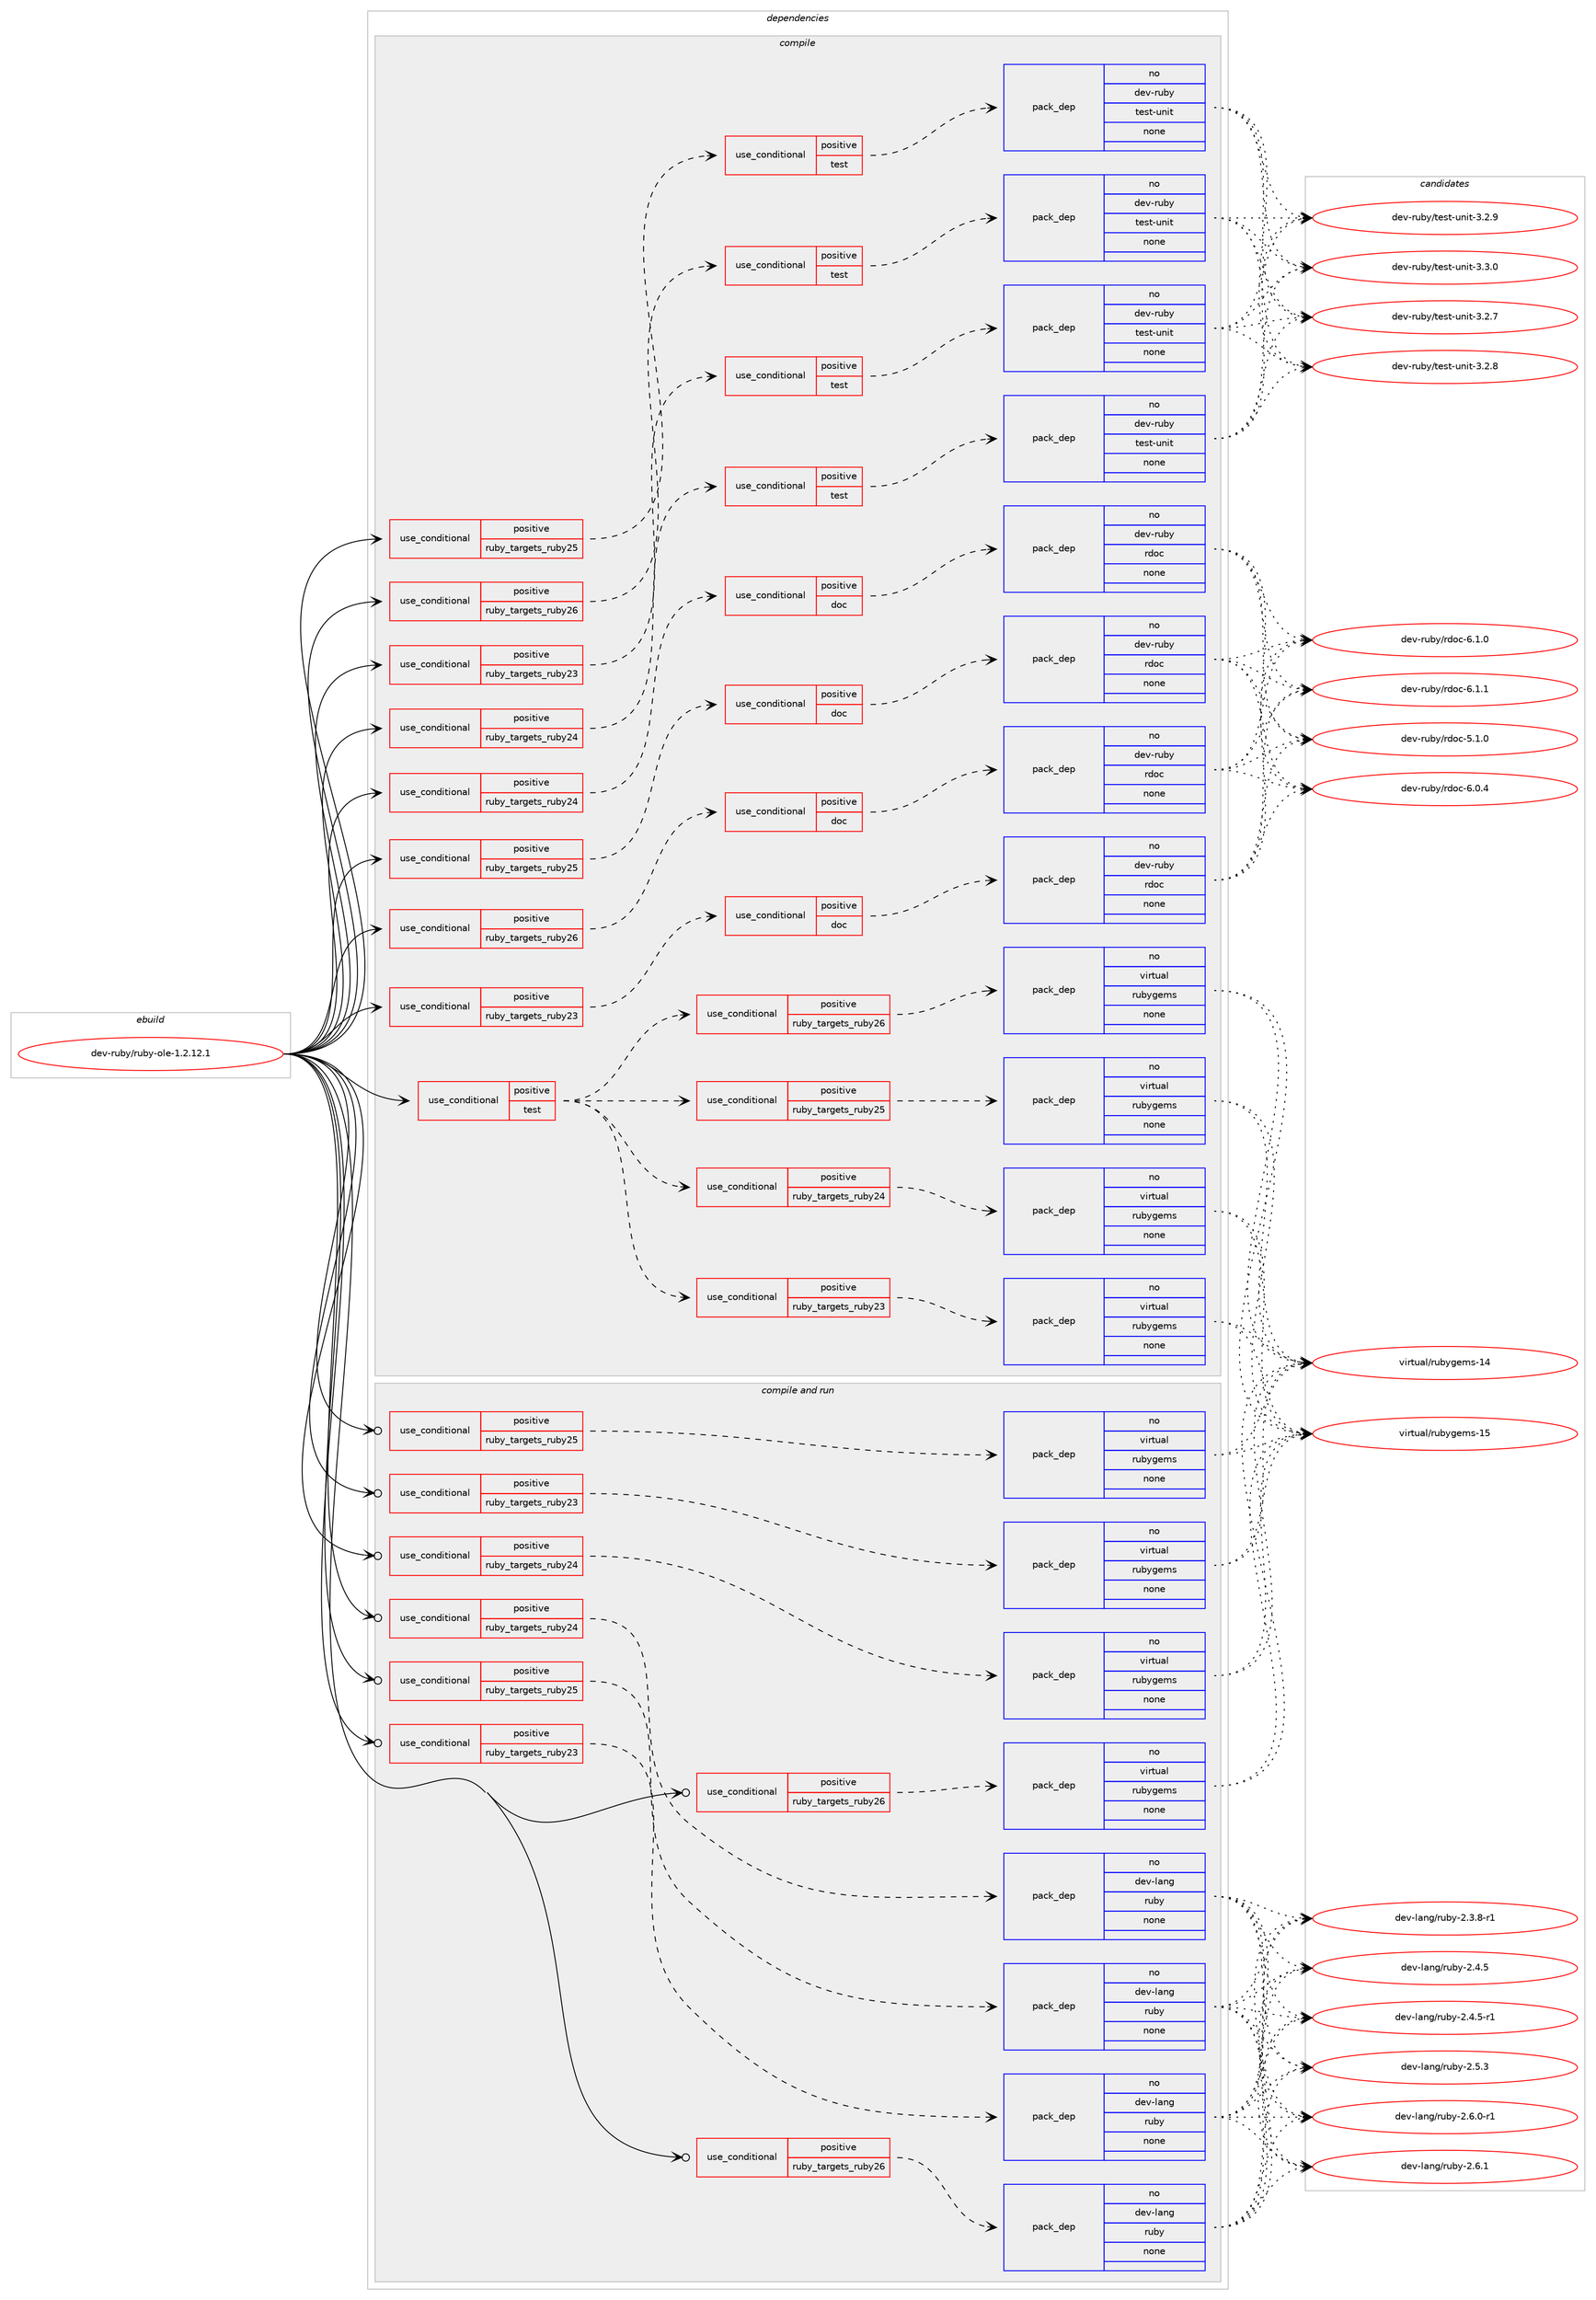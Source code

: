 digraph prolog {

# *************
# Graph options
# *************

newrank=true;
concentrate=true;
compound=true;
graph [rankdir=LR,fontname=Helvetica,fontsize=10,ranksep=1.5];#, ranksep=2.5, nodesep=0.2];
edge  [arrowhead=vee];
node  [fontname=Helvetica,fontsize=10];

# **********
# The ebuild
# **********

subgraph cluster_leftcol {
color=gray;
rank=same;
label=<<i>ebuild</i>>;
id [label="dev-ruby/ruby-ole-1.2.12.1", color=red, width=4, href="../dev-ruby/ruby-ole-1.2.12.1.svg"];
}

# ****************
# The dependencies
# ****************

subgraph cluster_midcol {
color=gray;
label=<<i>dependencies</i>>;
subgraph cluster_compile {
fillcolor="#eeeeee";
style=filled;
label=<<i>compile</i>>;
subgraph cond415806 {
dependency1524631 [label=<<TABLE BORDER="0" CELLBORDER="1" CELLSPACING="0" CELLPADDING="4"><TR><TD ROWSPAN="3" CELLPADDING="10">use_conditional</TD></TR><TR><TD>positive</TD></TR><TR><TD>ruby_targets_ruby23</TD></TR></TABLE>>, shape=none, color=red];
subgraph cond415807 {
dependency1524632 [label=<<TABLE BORDER="0" CELLBORDER="1" CELLSPACING="0" CELLPADDING="4"><TR><TD ROWSPAN="3" CELLPADDING="10">use_conditional</TD></TR><TR><TD>positive</TD></TR><TR><TD>doc</TD></TR></TABLE>>, shape=none, color=red];
subgraph pack1085319 {
dependency1524633 [label=<<TABLE BORDER="0" CELLBORDER="1" CELLSPACING="0" CELLPADDING="4" WIDTH="220"><TR><TD ROWSPAN="6" CELLPADDING="30">pack_dep</TD></TR><TR><TD WIDTH="110">no</TD></TR><TR><TD>dev-ruby</TD></TR><TR><TD>rdoc</TD></TR><TR><TD>none</TD></TR><TR><TD></TD></TR></TABLE>>, shape=none, color=blue];
}
dependency1524632:e -> dependency1524633:w [weight=20,style="dashed",arrowhead="vee"];
}
dependency1524631:e -> dependency1524632:w [weight=20,style="dashed",arrowhead="vee"];
}
id:e -> dependency1524631:w [weight=20,style="solid",arrowhead="vee"];
subgraph cond415808 {
dependency1524634 [label=<<TABLE BORDER="0" CELLBORDER="1" CELLSPACING="0" CELLPADDING="4"><TR><TD ROWSPAN="3" CELLPADDING="10">use_conditional</TD></TR><TR><TD>positive</TD></TR><TR><TD>ruby_targets_ruby23</TD></TR></TABLE>>, shape=none, color=red];
subgraph cond415809 {
dependency1524635 [label=<<TABLE BORDER="0" CELLBORDER="1" CELLSPACING="0" CELLPADDING="4"><TR><TD ROWSPAN="3" CELLPADDING="10">use_conditional</TD></TR><TR><TD>positive</TD></TR><TR><TD>test</TD></TR></TABLE>>, shape=none, color=red];
subgraph pack1085320 {
dependency1524636 [label=<<TABLE BORDER="0" CELLBORDER="1" CELLSPACING="0" CELLPADDING="4" WIDTH="220"><TR><TD ROWSPAN="6" CELLPADDING="30">pack_dep</TD></TR><TR><TD WIDTH="110">no</TD></TR><TR><TD>dev-ruby</TD></TR><TR><TD>test-unit</TD></TR><TR><TD>none</TD></TR><TR><TD></TD></TR></TABLE>>, shape=none, color=blue];
}
dependency1524635:e -> dependency1524636:w [weight=20,style="dashed",arrowhead="vee"];
}
dependency1524634:e -> dependency1524635:w [weight=20,style="dashed",arrowhead="vee"];
}
id:e -> dependency1524634:w [weight=20,style="solid",arrowhead="vee"];
subgraph cond415810 {
dependency1524637 [label=<<TABLE BORDER="0" CELLBORDER="1" CELLSPACING="0" CELLPADDING="4"><TR><TD ROWSPAN="3" CELLPADDING="10">use_conditional</TD></TR><TR><TD>positive</TD></TR><TR><TD>ruby_targets_ruby24</TD></TR></TABLE>>, shape=none, color=red];
subgraph cond415811 {
dependency1524638 [label=<<TABLE BORDER="0" CELLBORDER="1" CELLSPACING="0" CELLPADDING="4"><TR><TD ROWSPAN="3" CELLPADDING="10">use_conditional</TD></TR><TR><TD>positive</TD></TR><TR><TD>doc</TD></TR></TABLE>>, shape=none, color=red];
subgraph pack1085321 {
dependency1524639 [label=<<TABLE BORDER="0" CELLBORDER="1" CELLSPACING="0" CELLPADDING="4" WIDTH="220"><TR><TD ROWSPAN="6" CELLPADDING="30">pack_dep</TD></TR><TR><TD WIDTH="110">no</TD></TR><TR><TD>dev-ruby</TD></TR><TR><TD>rdoc</TD></TR><TR><TD>none</TD></TR><TR><TD></TD></TR></TABLE>>, shape=none, color=blue];
}
dependency1524638:e -> dependency1524639:w [weight=20,style="dashed",arrowhead="vee"];
}
dependency1524637:e -> dependency1524638:w [weight=20,style="dashed",arrowhead="vee"];
}
id:e -> dependency1524637:w [weight=20,style="solid",arrowhead="vee"];
subgraph cond415812 {
dependency1524640 [label=<<TABLE BORDER="0" CELLBORDER="1" CELLSPACING="0" CELLPADDING="4"><TR><TD ROWSPAN="3" CELLPADDING="10">use_conditional</TD></TR><TR><TD>positive</TD></TR><TR><TD>ruby_targets_ruby24</TD></TR></TABLE>>, shape=none, color=red];
subgraph cond415813 {
dependency1524641 [label=<<TABLE BORDER="0" CELLBORDER="1" CELLSPACING="0" CELLPADDING="4"><TR><TD ROWSPAN="3" CELLPADDING="10">use_conditional</TD></TR><TR><TD>positive</TD></TR><TR><TD>test</TD></TR></TABLE>>, shape=none, color=red];
subgraph pack1085322 {
dependency1524642 [label=<<TABLE BORDER="0" CELLBORDER="1" CELLSPACING="0" CELLPADDING="4" WIDTH="220"><TR><TD ROWSPAN="6" CELLPADDING="30">pack_dep</TD></TR><TR><TD WIDTH="110">no</TD></TR><TR><TD>dev-ruby</TD></TR><TR><TD>test-unit</TD></TR><TR><TD>none</TD></TR><TR><TD></TD></TR></TABLE>>, shape=none, color=blue];
}
dependency1524641:e -> dependency1524642:w [weight=20,style="dashed",arrowhead="vee"];
}
dependency1524640:e -> dependency1524641:w [weight=20,style="dashed",arrowhead="vee"];
}
id:e -> dependency1524640:w [weight=20,style="solid",arrowhead="vee"];
subgraph cond415814 {
dependency1524643 [label=<<TABLE BORDER="0" CELLBORDER="1" CELLSPACING="0" CELLPADDING="4"><TR><TD ROWSPAN="3" CELLPADDING="10">use_conditional</TD></TR><TR><TD>positive</TD></TR><TR><TD>ruby_targets_ruby25</TD></TR></TABLE>>, shape=none, color=red];
subgraph cond415815 {
dependency1524644 [label=<<TABLE BORDER="0" CELLBORDER="1" CELLSPACING="0" CELLPADDING="4"><TR><TD ROWSPAN="3" CELLPADDING="10">use_conditional</TD></TR><TR><TD>positive</TD></TR><TR><TD>doc</TD></TR></TABLE>>, shape=none, color=red];
subgraph pack1085323 {
dependency1524645 [label=<<TABLE BORDER="0" CELLBORDER="1" CELLSPACING="0" CELLPADDING="4" WIDTH="220"><TR><TD ROWSPAN="6" CELLPADDING="30">pack_dep</TD></TR><TR><TD WIDTH="110">no</TD></TR><TR><TD>dev-ruby</TD></TR><TR><TD>rdoc</TD></TR><TR><TD>none</TD></TR><TR><TD></TD></TR></TABLE>>, shape=none, color=blue];
}
dependency1524644:e -> dependency1524645:w [weight=20,style="dashed",arrowhead="vee"];
}
dependency1524643:e -> dependency1524644:w [weight=20,style="dashed",arrowhead="vee"];
}
id:e -> dependency1524643:w [weight=20,style="solid",arrowhead="vee"];
subgraph cond415816 {
dependency1524646 [label=<<TABLE BORDER="0" CELLBORDER="1" CELLSPACING="0" CELLPADDING="4"><TR><TD ROWSPAN="3" CELLPADDING="10">use_conditional</TD></TR><TR><TD>positive</TD></TR><TR><TD>ruby_targets_ruby25</TD></TR></TABLE>>, shape=none, color=red];
subgraph cond415817 {
dependency1524647 [label=<<TABLE BORDER="0" CELLBORDER="1" CELLSPACING="0" CELLPADDING="4"><TR><TD ROWSPAN="3" CELLPADDING="10">use_conditional</TD></TR><TR><TD>positive</TD></TR><TR><TD>test</TD></TR></TABLE>>, shape=none, color=red];
subgraph pack1085324 {
dependency1524648 [label=<<TABLE BORDER="0" CELLBORDER="1" CELLSPACING="0" CELLPADDING="4" WIDTH="220"><TR><TD ROWSPAN="6" CELLPADDING="30">pack_dep</TD></TR><TR><TD WIDTH="110">no</TD></TR><TR><TD>dev-ruby</TD></TR><TR><TD>test-unit</TD></TR><TR><TD>none</TD></TR><TR><TD></TD></TR></TABLE>>, shape=none, color=blue];
}
dependency1524647:e -> dependency1524648:w [weight=20,style="dashed",arrowhead="vee"];
}
dependency1524646:e -> dependency1524647:w [weight=20,style="dashed",arrowhead="vee"];
}
id:e -> dependency1524646:w [weight=20,style="solid",arrowhead="vee"];
subgraph cond415818 {
dependency1524649 [label=<<TABLE BORDER="0" CELLBORDER="1" CELLSPACING="0" CELLPADDING="4"><TR><TD ROWSPAN="3" CELLPADDING="10">use_conditional</TD></TR><TR><TD>positive</TD></TR><TR><TD>ruby_targets_ruby26</TD></TR></TABLE>>, shape=none, color=red];
subgraph cond415819 {
dependency1524650 [label=<<TABLE BORDER="0" CELLBORDER="1" CELLSPACING="0" CELLPADDING="4"><TR><TD ROWSPAN="3" CELLPADDING="10">use_conditional</TD></TR><TR><TD>positive</TD></TR><TR><TD>doc</TD></TR></TABLE>>, shape=none, color=red];
subgraph pack1085325 {
dependency1524651 [label=<<TABLE BORDER="0" CELLBORDER="1" CELLSPACING="0" CELLPADDING="4" WIDTH="220"><TR><TD ROWSPAN="6" CELLPADDING="30">pack_dep</TD></TR><TR><TD WIDTH="110">no</TD></TR><TR><TD>dev-ruby</TD></TR><TR><TD>rdoc</TD></TR><TR><TD>none</TD></TR><TR><TD></TD></TR></TABLE>>, shape=none, color=blue];
}
dependency1524650:e -> dependency1524651:w [weight=20,style="dashed",arrowhead="vee"];
}
dependency1524649:e -> dependency1524650:w [weight=20,style="dashed",arrowhead="vee"];
}
id:e -> dependency1524649:w [weight=20,style="solid",arrowhead="vee"];
subgraph cond415820 {
dependency1524652 [label=<<TABLE BORDER="0" CELLBORDER="1" CELLSPACING="0" CELLPADDING="4"><TR><TD ROWSPAN="3" CELLPADDING="10">use_conditional</TD></TR><TR><TD>positive</TD></TR><TR><TD>ruby_targets_ruby26</TD></TR></TABLE>>, shape=none, color=red];
subgraph cond415821 {
dependency1524653 [label=<<TABLE BORDER="0" CELLBORDER="1" CELLSPACING="0" CELLPADDING="4"><TR><TD ROWSPAN="3" CELLPADDING="10">use_conditional</TD></TR><TR><TD>positive</TD></TR><TR><TD>test</TD></TR></TABLE>>, shape=none, color=red];
subgraph pack1085326 {
dependency1524654 [label=<<TABLE BORDER="0" CELLBORDER="1" CELLSPACING="0" CELLPADDING="4" WIDTH="220"><TR><TD ROWSPAN="6" CELLPADDING="30">pack_dep</TD></TR><TR><TD WIDTH="110">no</TD></TR><TR><TD>dev-ruby</TD></TR><TR><TD>test-unit</TD></TR><TR><TD>none</TD></TR><TR><TD></TD></TR></TABLE>>, shape=none, color=blue];
}
dependency1524653:e -> dependency1524654:w [weight=20,style="dashed",arrowhead="vee"];
}
dependency1524652:e -> dependency1524653:w [weight=20,style="dashed",arrowhead="vee"];
}
id:e -> dependency1524652:w [weight=20,style="solid",arrowhead="vee"];
subgraph cond415822 {
dependency1524655 [label=<<TABLE BORDER="0" CELLBORDER="1" CELLSPACING="0" CELLPADDING="4"><TR><TD ROWSPAN="3" CELLPADDING="10">use_conditional</TD></TR><TR><TD>positive</TD></TR><TR><TD>test</TD></TR></TABLE>>, shape=none, color=red];
subgraph cond415823 {
dependency1524656 [label=<<TABLE BORDER="0" CELLBORDER="1" CELLSPACING="0" CELLPADDING="4"><TR><TD ROWSPAN="3" CELLPADDING="10">use_conditional</TD></TR><TR><TD>positive</TD></TR><TR><TD>ruby_targets_ruby23</TD></TR></TABLE>>, shape=none, color=red];
subgraph pack1085327 {
dependency1524657 [label=<<TABLE BORDER="0" CELLBORDER="1" CELLSPACING="0" CELLPADDING="4" WIDTH="220"><TR><TD ROWSPAN="6" CELLPADDING="30">pack_dep</TD></TR><TR><TD WIDTH="110">no</TD></TR><TR><TD>virtual</TD></TR><TR><TD>rubygems</TD></TR><TR><TD>none</TD></TR><TR><TD></TD></TR></TABLE>>, shape=none, color=blue];
}
dependency1524656:e -> dependency1524657:w [weight=20,style="dashed",arrowhead="vee"];
}
dependency1524655:e -> dependency1524656:w [weight=20,style="dashed",arrowhead="vee"];
subgraph cond415824 {
dependency1524658 [label=<<TABLE BORDER="0" CELLBORDER="1" CELLSPACING="0" CELLPADDING="4"><TR><TD ROWSPAN="3" CELLPADDING="10">use_conditional</TD></TR><TR><TD>positive</TD></TR><TR><TD>ruby_targets_ruby24</TD></TR></TABLE>>, shape=none, color=red];
subgraph pack1085328 {
dependency1524659 [label=<<TABLE BORDER="0" CELLBORDER="1" CELLSPACING="0" CELLPADDING="4" WIDTH="220"><TR><TD ROWSPAN="6" CELLPADDING="30">pack_dep</TD></TR><TR><TD WIDTH="110">no</TD></TR><TR><TD>virtual</TD></TR><TR><TD>rubygems</TD></TR><TR><TD>none</TD></TR><TR><TD></TD></TR></TABLE>>, shape=none, color=blue];
}
dependency1524658:e -> dependency1524659:w [weight=20,style="dashed",arrowhead="vee"];
}
dependency1524655:e -> dependency1524658:w [weight=20,style="dashed",arrowhead="vee"];
subgraph cond415825 {
dependency1524660 [label=<<TABLE BORDER="0" CELLBORDER="1" CELLSPACING="0" CELLPADDING="4"><TR><TD ROWSPAN="3" CELLPADDING="10">use_conditional</TD></TR><TR><TD>positive</TD></TR><TR><TD>ruby_targets_ruby25</TD></TR></TABLE>>, shape=none, color=red];
subgraph pack1085329 {
dependency1524661 [label=<<TABLE BORDER="0" CELLBORDER="1" CELLSPACING="0" CELLPADDING="4" WIDTH="220"><TR><TD ROWSPAN="6" CELLPADDING="30">pack_dep</TD></TR><TR><TD WIDTH="110">no</TD></TR><TR><TD>virtual</TD></TR><TR><TD>rubygems</TD></TR><TR><TD>none</TD></TR><TR><TD></TD></TR></TABLE>>, shape=none, color=blue];
}
dependency1524660:e -> dependency1524661:w [weight=20,style="dashed",arrowhead="vee"];
}
dependency1524655:e -> dependency1524660:w [weight=20,style="dashed",arrowhead="vee"];
subgraph cond415826 {
dependency1524662 [label=<<TABLE BORDER="0" CELLBORDER="1" CELLSPACING="0" CELLPADDING="4"><TR><TD ROWSPAN="3" CELLPADDING="10">use_conditional</TD></TR><TR><TD>positive</TD></TR><TR><TD>ruby_targets_ruby26</TD></TR></TABLE>>, shape=none, color=red];
subgraph pack1085330 {
dependency1524663 [label=<<TABLE BORDER="0" CELLBORDER="1" CELLSPACING="0" CELLPADDING="4" WIDTH="220"><TR><TD ROWSPAN="6" CELLPADDING="30">pack_dep</TD></TR><TR><TD WIDTH="110">no</TD></TR><TR><TD>virtual</TD></TR><TR><TD>rubygems</TD></TR><TR><TD>none</TD></TR><TR><TD></TD></TR></TABLE>>, shape=none, color=blue];
}
dependency1524662:e -> dependency1524663:w [weight=20,style="dashed",arrowhead="vee"];
}
dependency1524655:e -> dependency1524662:w [weight=20,style="dashed",arrowhead="vee"];
}
id:e -> dependency1524655:w [weight=20,style="solid",arrowhead="vee"];
}
subgraph cluster_compileandrun {
fillcolor="#eeeeee";
style=filled;
label=<<i>compile and run</i>>;
subgraph cond415827 {
dependency1524664 [label=<<TABLE BORDER="0" CELLBORDER="1" CELLSPACING="0" CELLPADDING="4"><TR><TD ROWSPAN="3" CELLPADDING="10">use_conditional</TD></TR><TR><TD>positive</TD></TR><TR><TD>ruby_targets_ruby23</TD></TR></TABLE>>, shape=none, color=red];
subgraph pack1085331 {
dependency1524665 [label=<<TABLE BORDER="0" CELLBORDER="1" CELLSPACING="0" CELLPADDING="4" WIDTH="220"><TR><TD ROWSPAN="6" CELLPADDING="30">pack_dep</TD></TR><TR><TD WIDTH="110">no</TD></TR><TR><TD>dev-lang</TD></TR><TR><TD>ruby</TD></TR><TR><TD>none</TD></TR><TR><TD></TD></TR></TABLE>>, shape=none, color=blue];
}
dependency1524664:e -> dependency1524665:w [weight=20,style="dashed",arrowhead="vee"];
}
id:e -> dependency1524664:w [weight=20,style="solid",arrowhead="odotvee"];
subgraph cond415828 {
dependency1524666 [label=<<TABLE BORDER="0" CELLBORDER="1" CELLSPACING="0" CELLPADDING="4"><TR><TD ROWSPAN="3" CELLPADDING="10">use_conditional</TD></TR><TR><TD>positive</TD></TR><TR><TD>ruby_targets_ruby23</TD></TR></TABLE>>, shape=none, color=red];
subgraph pack1085332 {
dependency1524667 [label=<<TABLE BORDER="0" CELLBORDER="1" CELLSPACING="0" CELLPADDING="4" WIDTH="220"><TR><TD ROWSPAN="6" CELLPADDING="30">pack_dep</TD></TR><TR><TD WIDTH="110">no</TD></TR><TR><TD>virtual</TD></TR><TR><TD>rubygems</TD></TR><TR><TD>none</TD></TR><TR><TD></TD></TR></TABLE>>, shape=none, color=blue];
}
dependency1524666:e -> dependency1524667:w [weight=20,style="dashed",arrowhead="vee"];
}
id:e -> dependency1524666:w [weight=20,style="solid",arrowhead="odotvee"];
subgraph cond415829 {
dependency1524668 [label=<<TABLE BORDER="0" CELLBORDER="1" CELLSPACING="0" CELLPADDING="4"><TR><TD ROWSPAN="3" CELLPADDING="10">use_conditional</TD></TR><TR><TD>positive</TD></TR><TR><TD>ruby_targets_ruby24</TD></TR></TABLE>>, shape=none, color=red];
subgraph pack1085333 {
dependency1524669 [label=<<TABLE BORDER="0" CELLBORDER="1" CELLSPACING="0" CELLPADDING="4" WIDTH="220"><TR><TD ROWSPAN="6" CELLPADDING="30">pack_dep</TD></TR><TR><TD WIDTH="110">no</TD></TR><TR><TD>dev-lang</TD></TR><TR><TD>ruby</TD></TR><TR><TD>none</TD></TR><TR><TD></TD></TR></TABLE>>, shape=none, color=blue];
}
dependency1524668:e -> dependency1524669:w [weight=20,style="dashed",arrowhead="vee"];
}
id:e -> dependency1524668:w [weight=20,style="solid",arrowhead="odotvee"];
subgraph cond415830 {
dependency1524670 [label=<<TABLE BORDER="0" CELLBORDER="1" CELLSPACING="0" CELLPADDING="4"><TR><TD ROWSPAN="3" CELLPADDING="10">use_conditional</TD></TR><TR><TD>positive</TD></TR><TR><TD>ruby_targets_ruby24</TD></TR></TABLE>>, shape=none, color=red];
subgraph pack1085334 {
dependency1524671 [label=<<TABLE BORDER="0" CELLBORDER="1" CELLSPACING="0" CELLPADDING="4" WIDTH="220"><TR><TD ROWSPAN="6" CELLPADDING="30">pack_dep</TD></TR><TR><TD WIDTH="110">no</TD></TR><TR><TD>virtual</TD></TR><TR><TD>rubygems</TD></TR><TR><TD>none</TD></TR><TR><TD></TD></TR></TABLE>>, shape=none, color=blue];
}
dependency1524670:e -> dependency1524671:w [weight=20,style="dashed",arrowhead="vee"];
}
id:e -> dependency1524670:w [weight=20,style="solid",arrowhead="odotvee"];
subgraph cond415831 {
dependency1524672 [label=<<TABLE BORDER="0" CELLBORDER="1" CELLSPACING="0" CELLPADDING="4"><TR><TD ROWSPAN="3" CELLPADDING="10">use_conditional</TD></TR><TR><TD>positive</TD></TR><TR><TD>ruby_targets_ruby25</TD></TR></TABLE>>, shape=none, color=red];
subgraph pack1085335 {
dependency1524673 [label=<<TABLE BORDER="0" CELLBORDER="1" CELLSPACING="0" CELLPADDING="4" WIDTH="220"><TR><TD ROWSPAN="6" CELLPADDING="30">pack_dep</TD></TR><TR><TD WIDTH="110">no</TD></TR><TR><TD>dev-lang</TD></TR><TR><TD>ruby</TD></TR><TR><TD>none</TD></TR><TR><TD></TD></TR></TABLE>>, shape=none, color=blue];
}
dependency1524672:e -> dependency1524673:w [weight=20,style="dashed",arrowhead="vee"];
}
id:e -> dependency1524672:w [weight=20,style="solid",arrowhead="odotvee"];
subgraph cond415832 {
dependency1524674 [label=<<TABLE BORDER="0" CELLBORDER="1" CELLSPACING="0" CELLPADDING="4"><TR><TD ROWSPAN="3" CELLPADDING="10">use_conditional</TD></TR><TR><TD>positive</TD></TR><TR><TD>ruby_targets_ruby25</TD></TR></TABLE>>, shape=none, color=red];
subgraph pack1085336 {
dependency1524675 [label=<<TABLE BORDER="0" CELLBORDER="1" CELLSPACING="0" CELLPADDING="4" WIDTH="220"><TR><TD ROWSPAN="6" CELLPADDING="30">pack_dep</TD></TR><TR><TD WIDTH="110">no</TD></TR><TR><TD>virtual</TD></TR><TR><TD>rubygems</TD></TR><TR><TD>none</TD></TR><TR><TD></TD></TR></TABLE>>, shape=none, color=blue];
}
dependency1524674:e -> dependency1524675:w [weight=20,style="dashed",arrowhead="vee"];
}
id:e -> dependency1524674:w [weight=20,style="solid",arrowhead="odotvee"];
subgraph cond415833 {
dependency1524676 [label=<<TABLE BORDER="0" CELLBORDER="1" CELLSPACING="0" CELLPADDING="4"><TR><TD ROWSPAN="3" CELLPADDING="10">use_conditional</TD></TR><TR><TD>positive</TD></TR><TR><TD>ruby_targets_ruby26</TD></TR></TABLE>>, shape=none, color=red];
subgraph pack1085337 {
dependency1524677 [label=<<TABLE BORDER="0" CELLBORDER="1" CELLSPACING="0" CELLPADDING="4" WIDTH="220"><TR><TD ROWSPAN="6" CELLPADDING="30">pack_dep</TD></TR><TR><TD WIDTH="110">no</TD></TR><TR><TD>dev-lang</TD></TR><TR><TD>ruby</TD></TR><TR><TD>none</TD></TR><TR><TD></TD></TR></TABLE>>, shape=none, color=blue];
}
dependency1524676:e -> dependency1524677:w [weight=20,style="dashed",arrowhead="vee"];
}
id:e -> dependency1524676:w [weight=20,style="solid",arrowhead="odotvee"];
subgraph cond415834 {
dependency1524678 [label=<<TABLE BORDER="0" CELLBORDER="1" CELLSPACING="0" CELLPADDING="4"><TR><TD ROWSPAN="3" CELLPADDING="10">use_conditional</TD></TR><TR><TD>positive</TD></TR><TR><TD>ruby_targets_ruby26</TD></TR></TABLE>>, shape=none, color=red];
subgraph pack1085338 {
dependency1524679 [label=<<TABLE BORDER="0" CELLBORDER="1" CELLSPACING="0" CELLPADDING="4" WIDTH="220"><TR><TD ROWSPAN="6" CELLPADDING="30">pack_dep</TD></TR><TR><TD WIDTH="110">no</TD></TR><TR><TD>virtual</TD></TR><TR><TD>rubygems</TD></TR><TR><TD>none</TD></TR><TR><TD></TD></TR></TABLE>>, shape=none, color=blue];
}
dependency1524678:e -> dependency1524679:w [weight=20,style="dashed",arrowhead="vee"];
}
id:e -> dependency1524678:w [weight=20,style="solid",arrowhead="odotvee"];
}
subgraph cluster_run {
fillcolor="#eeeeee";
style=filled;
label=<<i>run</i>>;
}
}

# **************
# The candidates
# **************

subgraph cluster_choices {
rank=same;
color=gray;
label=<<i>candidates</i>>;

subgraph choice1085319 {
color=black;
nodesep=1;
choice10010111845114117981214711410011199455346494648 [label="dev-ruby/rdoc-5.1.0", color=red, width=4,href="../dev-ruby/rdoc-5.1.0.svg"];
choice10010111845114117981214711410011199455446484652 [label="dev-ruby/rdoc-6.0.4", color=red, width=4,href="../dev-ruby/rdoc-6.0.4.svg"];
choice10010111845114117981214711410011199455446494648 [label="dev-ruby/rdoc-6.1.0", color=red, width=4,href="../dev-ruby/rdoc-6.1.0.svg"];
choice10010111845114117981214711410011199455446494649 [label="dev-ruby/rdoc-6.1.1", color=red, width=4,href="../dev-ruby/rdoc-6.1.1.svg"];
dependency1524633:e -> choice10010111845114117981214711410011199455346494648:w [style=dotted,weight="100"];
dependency1524633:e -> choice10010111845114117981214711410011199455446484652:w [style=dotted,weight="100"];
dependency1524633:e -> choice10010111845114117981214711410011199455446494648:w [style=dotted,weight="100"];
dependency1524633:e -> choice10010111845114117981214711410011199455446494649:w [style=dotted,weight="100"];
}
subgraph choice1085320 {
color=black;
nodesep=1;
choice10010111845114117981214711610111511645117110105116455146504655 [label="dev-ruby/test-unit-3.2.7", color=red, width=4,href="../dev-ruby/test-unit-3.2.7.svg"];
choice10010111845114117981214711610111511645117110105116455146504656 [label="dev-ruby/test-unit-3.2.8", color=red, width=4,href="../dev-ruby/test-unit-3.2.8.svg"];
choice10010111845114117981214711610111511645117110105116455146504657 [label="dev-ruby/test-unit-3.2.9", color=red, width=4,href="../dev-ruby/test-unit-3.2.9.svg"];
choice10010111845114117981214711610111511645117110105116455146514648 [label="dev-ruby/test-unit-3.3.0", color=red, width=4,href="../dev-ruby/test-unit-3.3.0.svg"];
dependency1524636:e -> choice10010111845114117981214711610111511645117110105116455146504655:w [style=dotted,weight="100"];
dependency1524636:e -> choice10010111845114117981214711610111511645117110105116455146504656:w [style=dotted,weight="100"];
dependency1524636:e -> choice10010111845114117981214711610111511645117110105116455146504657:w [style=dotted,weight="100"];
dependency1524636:e -> choice10010111845114117981214711610111511645117110105116455146514648:w [style=dotted,weight="100"];
}
subgraph choice1085321 {
color=black;
nodesep=1;
choice10010111845114117981214711410011199455346494648 [label="dev-ruby/rdoc-5.1.0", color=red, width=4,href="../dev-ruby/rdoc-5.1.0.svg"];
choice10010111845114117981214711410011199455446484652 [label="dev-ruby/rdoc-6.0.4", color=red, width=4,href="../dev-ruby/rdoc-6.0.4.svg"];
choice10010111845114117981214711410011199455446494648 [label="dev-ruby/rdoc-6.1.0", color=red, width=4,href="../dev-ruby/rdoc-6.1.0.svg"];
choice10010111845114117981214711410011199455446494649 [label="dev-ruby/rdoc-6.1.1", color=red, width=4,href="../dev-ruby/rdoc-6.1.1.svg"];
dependency1524639:e -> choice10010111845114117981214711410011199455346494648:w [style=dotted,weight="100"];
dependency1524639:e -> choice10010111845114117981214711410011199455446484652:w [style=dotted,weight="100"];
dependency1524639:e -> choice10010111845114117981214711410011199455446494648:w [style=dotted,weight="100"];
dependency1524639:e -> choice10010111845114117981214711410011199455446494649:w [style=dotted,weight="100"];
}
subgraph choice1085322 {
color=black;
nodesep=1;
choice10010111845114117981214711610111511645117110105116455146504655 [label="dev-ruby/test-unit-3.2.7", color=red, width=4,href="../dev-ruby/test-unit-3.2.7.svg"];
choice10010111845114117981214711610111511645117110105116455146504656 [label="dev-ruby/test-unit-3.2.8", color=red, width=4,href="../dev-ruby/test-unit-3.2.8.svg"];
choice10010111845114117981214711610111511645117110105116455146504657 [label="dev-ruby/test-unit-3.2.9", color=red, width=4,href="../dev-ruby/test-unit-3.2.9.svg"];
choice10010111845114117981214711610111511645117110105116455146514648 [label="dev-ruby/test-unit-3.3.0", color=red, width=4,href="../dev-ruby/test-unit-3.3.0.svg"];
dependency1524642:e -> choice10010111845114117981214711610111511645117110105116455146504655:w [style=dotted,weight="100"];
dependency1524642:e -> choice10010111845114117981214711610111511645117110105116455146504656:w [style=dotted,weight="100"];
dependency1524642:e -> choice10010111845114117981214711610111511645117110105116455146504657:w [style=dotted,weight="100"];
dependency1524642:e -> choice10010111845114117981214711610111511645117110105116455146514648:w [style=dotted,weight="100"];
}
subgraph choice1085323 {
color=black;
nodesep=1;
choice10010111845114117981214711410011199455346494648 [label="dev-ruby/rdoc-5.1.0", color=red, width=4,href="../dev-ruby/rdoc-5.1.0.svg"];
choice10010111845114117981214711410011199455446484652 [label="dev-ruby/rdoc-6.0.4", color=red, width=4,href="../dev-ruby/rdoc-6.0.4.svg"];
choice10010111845114117981214711410011199455446494648 [label="dev-ruby/rdoc-6.1.0", color=red, width=4,href="../dev-ruby/rdoc-6.1.0.svg"];
choice10010111845114117981214711410011199455446494649 [label="dev-ruby/rdoc-6.1.1", color=red, width=4,href="../dev-ruby/rdoc-6.1.1.svg"];
dependency1524645:e -> choice10010111845114117981214711410011199455346494648:w [style=dotted,weight="100"];
dependency1524645:e -> choice10010111845114117981214711410011199455446484652:w [style=dotted,weight="100"];
dependency1524645:e -> choice10010111845114117981214711410011199455446494648:w [style=dotted,weight="100"];
dependency1524645:e -> choice10010111845114117981214711410011199455446494649:w [style=dotted,weight="100"];
}
subgraph choice1085324 {
color=black;
nodesep=1;
choice10010111845114117981214711610111511645117110105116455146504655 [label="dev-ruby/test-unit-3.2.7", color=red, width=4,href="../dev-ruby/test-unit-3.2.7.svg"];
choice10010111845114117981214711610111511645117110105116455146504656 [label="dev-ruby/test-unit-3.2.8", color=red, width=4,href="../dev-ruby/test-unit-3.2.8.svg"];
choice10010111845114117981214711610111511645117110105116455146504657 [label="dev-ruby/test-unit-3.2.9", color=red, width=4,href="../dev-ruby/test-unit-3.2.9.svg"];
choice10010111845114117981214711610111511645117110105116455146514648 [label="dev-ruby/test-unit-3.3.0", color=red, width=4,href="../dev-ruby/test-unit-3.3.0.svg"];
dependency1524648:e -> choice10010111845114117981214711610111511645117110105116455146504655:w [style=dotted,weight="100"];
dependency1524648:e -> choice10010111845114117981214711610111511645117110105116455146504656:w [style=dotted,weight="100"];
dependency1524648:e -> choice10010111845114117981214711610111511645117110105116455146504657:w [style=dotted,weight="100"];
dependency1524648:e -> choice10010111845114117981214711610111511645117110105116455146514648:w [style=dotted,weight="100"];
}
subgraph choice1085325 {
color=black;
nodesep=1;
choice10010111845114117981214711410011199455346494648 [label="dev-ruby/rdoc-5.1.0", color=red, width=4,href="../dev-ruby/rdoc-5.1.0.svg"];
choice10010111845114117981214711410011199455446484652 [label="dev-ruby/rdoc-6.0.4", color=red, width=4,href="../dev-ruby/rdoc-6.0.4.svg"];
choice10010111845114117981214711410011199455446494648 [label="dev-ruby/rdoc-6.1.0", color=red, width=4,href="../dev-ruby/rdoc-6.1.0.svg"];
choice10010111845114117981214711410011199455446494649 [label="dev-ruby/rdoc-6.1.1", color=red, width=4,href="../dev-ruby/rdoc-6.1.1.svg"];
dependency1524651:e -> choice10010111845114117981214711410011199455346494648:w [style=dotted,weight="100"];
dependency1524651:e -> choice10010111845114117981214711410011199455446484652:w [style=dotted,weight="100"];
dependency1524651:e -> choice10010111845114117981214711410011199455446494648:w [style=dotted,weight="100"];
dependency1524651:e -> choice10010111845114117981214711410011199455446494649:w [style=dotted,weight="100"];
}
subgraph choice1085326 {
color=black;
nodesep=1;
choice10010111845114117981214711610111511645117110105116455146504655 [label="dev-ruby/test-unit-3.2.7", color=red, width=4,href="../dev-ruby/test-unit-3.2.7.svg"];
choice10010111845114117981214711610111511645117110105116455146504656 [label="dev-ruby/test-unit-3.2.8", color=red, width=4,href="../dev-ruby/test-unit-3.2.8.svg"];
choice10010111845114117981214711610111511645117110105116455146504657 [label="dev-ruby/test-unit-3.2.9", color=red, width=4,href="../dev-ruby/test-unit-3.2.9.svg"];
choice10010111845114117981214711610111511645117110105116455146514648 [label="dev-ruby/test-unit-3.3.0", color=red, width=4,href="../dev-ruby/test-unit-3.3.0.svg"];
dependency1524654:e -> choice10010111845114117981214711610111511645117110105116455146504655:w [style=dotted,weight="100"];
dependency1524654:e -> choice10010111845114117981214711610111511645117110105116455146504656:w [style=dotted,weight="100"];
dependency1524654:e -> choice10010111845114117981214711610111511645117110105116455146504657:w [style=dotted,weight="100"];
dependency1524654:e -> choice10010111845114117981214711610111511645117110105116455146514648:w [style=dotted,weight="100"];
}
subgraph choice1085327 {
color=black;
nodesep=1;
choice118105114116117971084711411798121103101109115454952 [label="virtual/rubygems-14", color=red, width=4,href="../virtual/rubygems-14.svg"];
choice118105114116117971084711411798121103101109115454953 [label="virtual/rubygems-15", color=red, width=4,href="../virtual/rubygems-15.svg"];
dependency1524657:e -> choice118105114116117971084711411798121103101109115454952:w [style=dotted,weight="100"];
dependency1524657:e -> choice118105114116117971084711411798121103101109115454953:w [style=dotted,weight="100"];
}
subgraph choice1085328 {
color=black;
nodesep=1;
choice118105114116117971084711411798121103101109115454952 [label="virtual/rubygems-14", color=red, width=4,href="../virtual/rubygems-14.svg"];
choice118105114116117971084711411798121103101109115454953 [label="virtual/rubygems-15", color=red, width=4,href="../virtual/rubygems-15.svg"];
dependency1524659:e -> choice118105114116117971084711411798121103101109115454952:w [style=dotted,weight="100"];
dependency1524659:e -> choice118105114116117971084711411798121103101109115454953:w [style=dotted,weight="100"];
}
subgraph choice1085329 {
color=black;
nodesep=1;
choice118105114116117971084711411798121103101109115454952 [label="virtual/rubygems-14", color=red, width=4,href="../virtual/rubygems-14.svg"];
choice118105114116117971084711411798121103101109115454953 [label="virtual/rubygems-15", color=red, width=4,href="../virtual/rubygems-15.svg"];
dependency1524661:e -> choice118105114116117971084711411798121103101109115454952:w [style=dotted,weight="100"];
dependency1524661:e -> choice118105114116117971084711411798121103101109115454953:w [style=dotted,weight="100"];
}
subgraph choice1085330 {
color=black;
nodesep=1;
choice118105114116117971084711411798121103101109115454952 [label="virtual/rubygems-14", color=red, width=4,href="../virtual/rubygems-14.svg"];
choice118105114116117971084711411798121103101109115454953 [label="virtual/rubygems-15", color=red, width=4,href="../virtual/rubygems-15.svg"];
dependency1524663:e -> choice118105114116117971084711411798121103101109115454952:w [style=dotted,weight="100"];
dependency1524663:e -> choice118105114116117971084711411798121103101109115454953:w [style=dotted,weight="100"];
}
subgraph choice1085331 {
color=black;
nodesep=1;
choice100101118451089711010347114117981214550465146564511449 [label="dev-lang/ruby-2.3.8-r1", color=red, width=4,href="../dev-lang/ruby-2.3.8-r1.svg"];
choice10010111845108971101034711411798121455046524653 [label="dev-lang/ruby-2.4.5", color=red, width=4,href="../dev-lang/ruby-2.4.5.svg"];
choice100101118451089711010347114117981214550465246534511449 [label="dev-lang/ruby-2.4.5-r1", color=red, width=4,href="../dev-lang/ruby-2.4.5-r1.svg"];
choice10010111845108971101034711411798121455046534651 [label="dev-lang/ruby-2.5.3", color=red, width=4,href="../dev-lang/ruby-2.5.3.svg"];
choice100101118451089711010347114117981214550465446484511449 [label="dev-lang/ruby-2.6.0-r1", color=red, width=4,href="../dev-lang/ruby-2.6.0-r1.svg"];
choice10010111845108971101034711411798121455046544649 [label="dev-lang/ruby-2.6.1", color=red, width=4,href="../dev-lang/ruby-2.6.1.svg"];
dependency1524665:e -> choice100101118451089711010347114117981214550465146564511449:w [style=dotted,weight="100"];
dependency1524665:e -> choice10010111845108971101034711411798121455046524653:w [style=dotted,weight="100"];
dependency1524665:e -> choice100101118451089711010347114117981214550465246534511449:w [style=dotted,weight="100"];
dependency1524665:e -> choice10010111845108971101034711411798121455046534651:w [style=dotted,weight="100"];
dependency1524665:e -> choice100101118451089711010347114117981214550465446484511449:w [style=dotted,weight="100"];
dependency1524665:e -> choice10010111845108971101034711411798121455046544649:w [style=dotted,weight="100"];
}
subgraph choice1085332 {
color=black;
nodesep=1;
choice118105114116117971084711411798121103101109115454952 [label="virtual/rubygems-14", color=red, width=4,href="../virtual/rubygems-14.svg"];
choice118105114116117971084711411798121103101109115454953 [label="virtual/rubygems-15", color=red, width=4,href="../virtual/rubygems-15.svg"];
dependency1524667:e -> choice118105114116117971084711411798121103101109115454952:w [style=dotted,weight="100"];
dependency1524667:e -> choice118105114116117971084711411798121103101109115454953:w [style=dotted,weight="100"];
}
subgraph choice1085333 {
color=black;
nodesep=1;
choice100101118451089711010347114117981214550465146564511449 [label="dev-lang/ruby-2.3.8-r1", color=red, width=4,href="../dev-lang/ruby-2.3.8-r1.svg"];
choice10010111845108971101034711411798121455046524653 [label="dev-lang/ruby-2.4.5", color=red, width=4,href="../dev-lang/ruby-2.4.5.svg"];
choice100101118451089711010347114117981214550465246534511449 [label="dev-lang/ruby-2.4.5-r1", color=red, width=4,href="../dev-lang/ruby-2.4.5-r1.svg"];
choice10010111845108971101034711411798121455046534651 [label="dev-lang/ruby-2.5.3", color=red, width=4,href="../dev-lang/ruby-2.5.3.svg"];
choice100101118451089711010347114117981214550465446484511449 [label="dev-lang/ruby-2.6.0-r1", color=red, width=4,href="../dev-lang/ruby-2.6.0-r1.svg"];
choice10010111845108971101034711411798121455046544649 [label="dev-lang/ruby-2.6.1", color=red, width=4,href="../dev-lang/ruby-2.6.1.svg"];
dependency1524669:e -> choice100101118451089711010347114117981214550465146564511449:w [style=dotted,weight="100"];
dependency1524669:e -> choice10010111845108971101034711411798121455046524653:w [style=dotted,weight="100"];
dependency1524669:e -> choice100101118451089711010347114117981214550465246534511449:w [style=dotted,weight="100"];
dependency1524669:e -> choice10010111845108971101034711411798121455046534651:w [style=dotted,weight="100"];
dependency1524669:e -> choice100101118451089711010347114117981214550465446484511449:w [style=dotted,weight="100"];
dependency1524669:e -> choice10010111845108971101034711411798121455046544649:w [style=dotted,weight="100"];
}
subgraph choice1085334 {
color=black;
nodesep=1;
choice118105114116117971084711411798121103101109115454952 [label="virtual/rubygems-14", color=red, width=4,href="../virtual/rubygems-14.svg"];
choice118105114116117971084711411798121103101109115454953 [label="virtual/rubygems-15", color=red, width=4,href="../virtual/rubygems-15.svg"];
dependency1524671:e -> choice118105114116117971084711411798121103101109115454952:w [style=dotted,weight="100"];
dependency1524671:e -> choice118105114116117971084711411798121103101109115454953:w [style=dotted,weight="100"];
}
subgraph choice1085335 {
color=black;
nodesep=1;
choice100101118451089711010347114117981214550465146564511449 [label="dev-lang/ruby-2.3.8-r1", color=red, width=4,href="../dev-lang/ruby-2.3.8-r1.svg"];
choice10010111845108971101034711411798121455046524653 [label="dev-lang/ruby-2.4.5", color=red, width=4,href="../dev-lang/ruby-2.4.5.svg"];
choice100101118451089711010347114117981214550465246534511449 [label="dev-lang/ruby-2.4.5-r1", color=red, width=4,href="../dev-lang/ruby-2.4.5-r1.svg"];
choice10010111845108971101034711411798121455046534651 [label="dev-lang/ruby-2.5.3", color=red, width=4,href="../dev-lang/ruby-2.5.3.svg"];
choice100101118451089711010347114117981214550465446484511449 [label="dev-lang/ruby-2.6.0-r1", color=red, width=4,href="../dev-lang/ruby-2.6.0-r1.svg"];
choice10010111845108971101034711411798121455046544649 [label="dev-lang/ruby-2.6.1", color=red, width=4,href="../dev-lang/ruby-2.6.1.svg"];
dependency1524673:e -> choice100101118451089711010347114117981214550465146564511449:w [style=dotted,weight="100"];
dependency1524673:e -> choice10010111845108971101034711411798121455046524653:w [style=dotted,weight="100"];
dependency1524673:e -> choice100101118451089711010347114117981214550465246534511449:w [style=dotted,weight="100"];
dependency1524673:e -> choice10010111845108971101034711411798121455046534651:w [style=dotted,weight="100"];
dependency1524673:e -> choice100101118451089711010347114117981214550465446484511449:w [style=dotted,weight="100"];
dependency1524673:e -> choice10010111845108971101034711411798121455046544649:w [style=dotted,weight="100"];
}
subgraph choice1085336 {
color=black;
nodesep=1;
choice118105114116117971084711411798121103101109115454952 [label="virtual/rubygems-14", color=red, width=4,href="../virtual/rubygems-14.svg"];
choice118105114116117971084711411798121103101109115454953 [label="virtual/rubygems-15", color=red, width=4,href="../virtual/rubygems-15.svg"];
dependency1524675:e -> choice118105114116117971084711411798121103101109115454952:w [style=dotted,weight="100"];
dependency1524675:e -> choice118105114116117971084711411798121103101109115454953:w [style=dotted,weight="100"];
}
subgraph choice1085337 {
color=black;
nodesep=1;
choice100101118451089711010347114117981214550465146564511449 [label="dev-lang/ruby-2.3.8-r1", color=red, width=4,href="../dev-lang/ruby-2.3.8-r1.svg"];
choice10010111845108971101034711411798121455046524653 [label="dev-lang/ruby-2.4.5", color=red, width=4,href="../dev-lang/ruby-2.4.5.svg"];
choice100101118451089711010347114117981214550465246534511449 [label="dev-lang/ruby-2.4.5-r1", color=red, width=4,href="../dev-lang/ruby-2.4.5-r1.svg"];
choice10010111845108971101034711411798121455046534651 [label="dev-lang/ruby-2.5.3", color=red, width=4,href="../dev-lang/ruby-2.5.3.svg"];
choice100101118451089711010347114117981214550465446484511449 [label="dev-lang/ruby-2.6.0-r1", color=red, width=4,href="../dev-lang/ruby-2.6.0-r1.svg"];
choice10010111845108971101034711411798121455046544649 [label="dev-lang/ruby-2.6.1", color=red, width=4,href="../dev-lang/ruby-2.6.1.svg"];
dependency1524677:e -> choice100101118451089711010347114117981214550465146564511449:w [style=dotted,weight="100"];
dependency1524677:e -> choice10010111845108971101034711411798121455046524653:w [style=dotted,weight="100"];
dependency1524677:e -> choice100101118451089711010347114117981214550465246534511449:w [style=dotted,weight="100"];
dependency1524677:e -> choice10010111845108971101034711411798121455046534651:w [style=dotted,weight="100"];
dependency1524677:e -> choice100101118451089711010347114117981214550465446484511449:w [style=dotted,weight="100"];
dependency1524677:e -> choice10010111845108971101034711411798121455046544649:w [style=dotted,weight="100"];
}
subgraph choice1085338 {
color=black;
nodesep=1;
choice118105114116117971084711411798121103101109115454952 [label="virtual/rubygems-14", color=red, width=4,href="../virtual/rubygems-14.svg"];
choice118105114116117971084711411798121103101109115454953 [label="virtual/rubygems-15", color=red, width=4,href="../virtual/rubygems-15.svg"];
dependency1524679:e -> choice118105114116117971084711411798121103101109115454952:w [style=dotted,weight="100"];
dependency1524679:e -> choice118105114116117971084711411798121103101109115454953:w [style=dotted,weight="100"];
}
}

}
